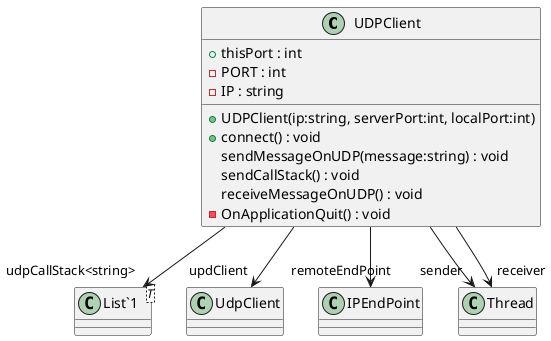 @startuml
class UDPClient {
    + thisPort : int
    - PORT : int
    - IP : string
    + UDPClient(ip:string, serverPort:int, localPort:int)
    + connect() : void
    sendMessageOnUDP(message:string) : void
    sendCallStack() : void
    receiveMessageOnUDP() : void
    - OnApplicationQuit() : void
}
class "List`1"<T> {
}
UDPClient --> "udpCallStack<string>" "List`1"
UDPClient --> "updClient" UdpClient
UDPClient --> "remoteEndPoint" IPEndPoint
UDPClient --> "sender" Thread
UDPClient --> "receiver" Thread
@enduml
